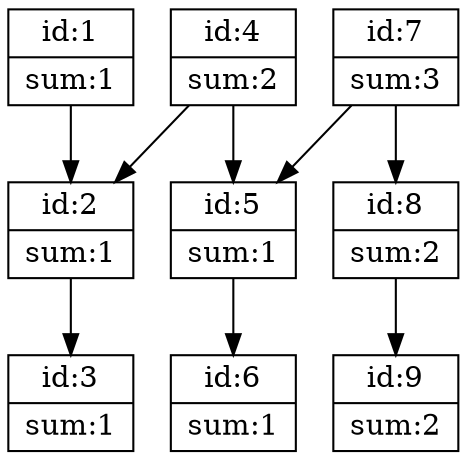 digraph cheer {
  node [ shape =record ];
  "1" [ pos = "3,-1!", label = "{id:1|sum:1}" ];
  "2" [ pos = "2,-2!", label = "{id:2|sum:1}" ];
  "3" [ pos = "2.5,-3!", label = "{id:3|sum:1}" ];
  "4" [ pos = "5,-1!", label = "{id:4|sum:2}" ];
  "5" [ pos = "6,-2!", label = "{id:5|sum:1}" ];
  "6" [ pos = "6.5,-3!", label = "{id:6|sum:1}" ];
  "7" [ pos = "9.5,-1!", label = "{id:7|sum:3}" ];
  "8" [ pos = "8.5,-2!", label = "{id:8|sum:2}" ];
  "9" [ pos = "9,-3!", label = "{id:9|sum:2}" ];
  "1" -> "2";
  "2" -> "3";
  "4" -> "2";
  "4" -> "5";
  "5" -> "6";
  "7" -> "8";
  "7" -> "5";
  "8" -> "9";
}
